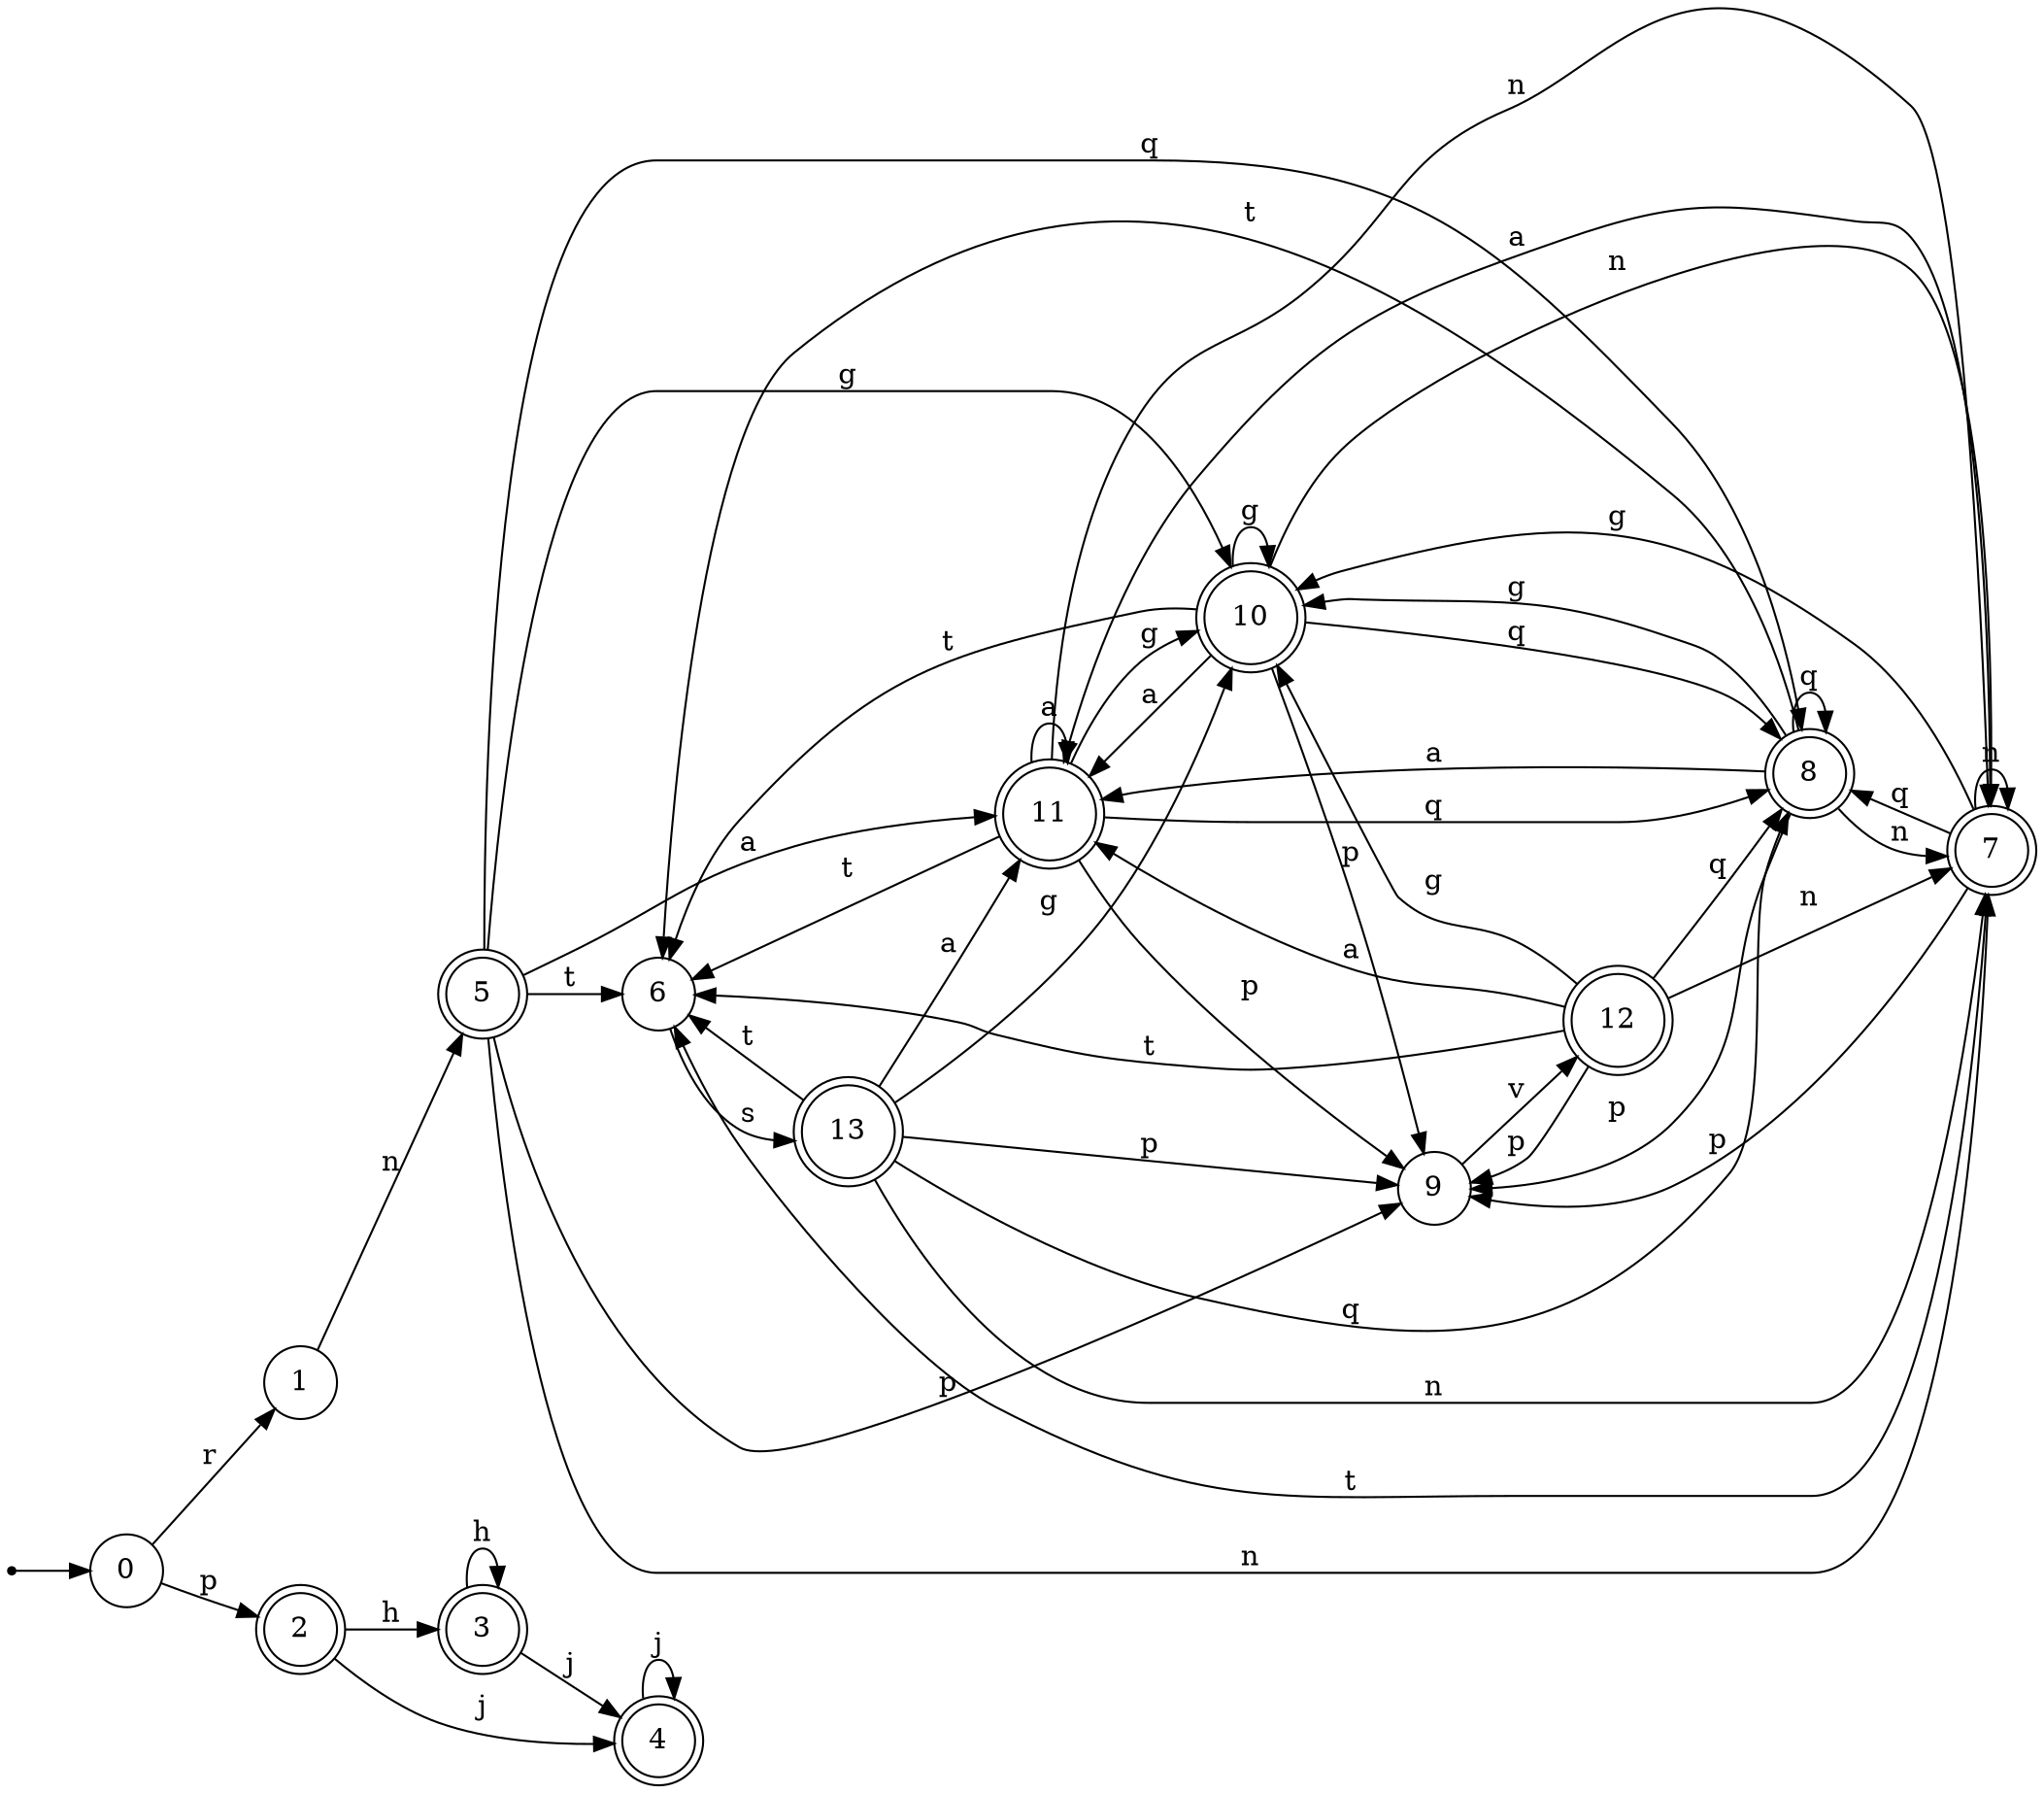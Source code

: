 digraph finite_state_machine {
rankdir=LR;
size="20,20";
node [shape = point]; "dummy0"
node [shape = circle]; "0";
"dummy0" -> "0";
node [shape = circle]; "1";
node [shape = doublecircle]; "2";node [shape = doublecircle]; "3";node [shape = doublecircle]; "4";node [shape = doublecircle]; "5";node [shape = circle]; "6";
node [shape = doublecircle]; "7";node [shape = doublecircle]; "8";node [shape = circle]; "9";
node [shape = doublecircle]; "10";node [shape = doublecircle]; "11";node [shape = doublecircle]; "12";node [shape = doublecircle]; "13";"0" -> "1" [label = "r"];
 "0" -> "2" [label = "p"];
 "2" -> "3" [label = "h"];
 "2" -> "4" [label = "j"];
 "4" -> "4" [label = "j"];
 "3" -> "3" [label = "h"];
 "3" -> "4" [label = "j"];
 "1" -> "5" [label = "n"];
 "5" -> "6" [label = "t"];
 "5" -> "7" [label = "n"];
 "5" -> "8" [label = "q"];
 "5" -> "9" [label = "p"];
 "5" -> "10" [label = "g"];
 "5" -> "11" [label = "a"];
 "11" -> "11" [label = "a"];
 "11" -> "10" [label = "g"];
 "11" -> "6" [label = "t"];
 "11" -> "7" [label = "n"];
 "11" -> "8" [label = "q"];
 "11" -> "9" [label = "p"];
 "10" -> "10" [label = "g"];
 "10" -> "11" [label = "a"];
 "10" -> "6" [label = "t"];
 "10" -> "7" [label = "n"];
 "10" -> "8" [label = "q"];
 "10" -> "9" [label = "p"];
 "9" -> "12" [label = "v"];
 "12" -> "9" [label = "p"];
 "12" -> "6" [label = "t"];
 "12" -> "7" [label = "n"];
 "12" -> "8" [label = "q"];
 "12" -> "10" [label = "g"];
 "12" -> "11" [label = "a"];
 "8" -> "8" [label = "q"];
 "8" -> "6" [label = "t"];
 "8" -> "7" [label = "n"];
 "8" -> "9" [label = "p"];
 "8" -> "10" [label = "g"];
 "8" -> "11" [label = "a"];
 "7" -> "7" [label = "n"];
 "7" -> "6" [label = "t"];
 "7" -> "8" [label = "q"];
 "7" -> "9" [label = "p"];
 "7" -> "10" [label = "g"];
 "7" -> "11" [label = "a"];
 "6" -> "13" [label = "s"];
 "13" -> "6" [label = "t"];
 "13" -> "7" [label = "n"];
 "13" -> "8" [label = "q"];
 "13" -> "9" [label = "p"];
 "13" -> "10" [label = "g"];
 "13" -> "11" [label = "a"];
 }
